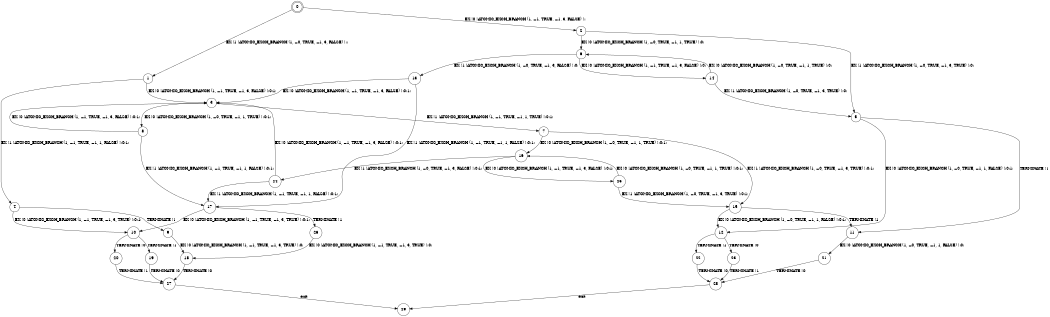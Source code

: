 digraph BCG {
size = "7, 10.5";
center = TRUE;
node [shape = circle];
0 [peripheries = 2];
0 -> 1 [label = "EX !1 !ATOMIC_EXCH_BRANCH (1, +0, TRUE, +1, 3, FALSE) !::"];
0 -> 2 [label = "EX !0 !ATOMIC_EXCH_BRANCH (1, +1, TRUE, +1, 3, FALSE) !::"];
1 -> 3 [label = "EX !0 !ATOMIC_EXCH_BRANCH (1, +1, TRUE, +1, 3, FALSE) !:0:1:"];
1 -> 4 [label = "EX !1 !ATOMIC_EXCH_BRANCH (1, +1, TRUE, +1, 1, FALSE) !:0:1:"];
2 -> 5 [label = "EX !1 !ATOMIC_EXCH_BRANCH (1, +0, TRUE, +1, 3, TRUE) !:0:"];
2 -> 6 [label = "EX !0 !ATOMIC_EXCH_BRANCH (1, +0, TRUE, +1, 1, TRUE) !:0:"];
3 -> 7 [label = "EX !1 !ATOMIC_EXCH_BRANCH (1, +1, TRUE, +1, 1, TRUE) !:0:1:"];
3 -> 8 [label = "EX !0 !ATOMIC_EXCH_BRANCH (1, +0, TRUE, +1, 1, TRUE) !:0:1:"];
4 -> 9 [label = "TERMINATE !1"];
4 -> 10 [label = "EX !0 !ATOMIC_EXCH_BRANCH (1, +1, TRUE, +1, 3, TRUE) !:0:1:"];
5 -> 11 [label = "TERMINATE !1"];
5 -> 12 [label = "EX !0 !ATOMIC_EXCH_BRANCH (1, +0, TRUE, +1, 1, FALSE) !:0:1:"];
6 -> 13 [label = "EX !1 !ATOMIC_EXCH_BRANCH (1, +0, TRUE, +1, 3, FALSE) !:0:"];
6 -> 14 [label = "EX !0 !ATOMIC_EXCH_BRANCH (1, +1, TRUE, +1, 3, FALSE) !:0:"];
7 -> 15 [label = "EX !1 !ATOMIC_EXCH_BRANCH (1, +0, TRUE, +1, 3, TRUE) !:0:1:"];
7 -> 16 [label = "EX !0 !ATOMIC_EXCH_BRANCH (1, +0, TRUE, +1, 1, TRUE) !:0:1:"];
8 -> 17 [label = "EX !1 !ATOMIC_EXCH_BRANCH (1, +1, TRUE, +1, 1, FALSE) !:0:1:"];
8 -> 3 [label = "EX !0 !ATOMIC_EXCH_BRANCH (1, +1, TRUE, +1, 3, FALSE) !:0:1:"];
9 -> 18 [label = "EX !0 !ATOMIC_EXCH_BRANCH (1, +1, TRUE, +1, 3, TRUE) !:0:"];
10 -> 19 [label = "TERMINATE !1"];
10 -> 20 [label = "TERMINATE !0"];
11 -> 21 [label = "EX !0 !ATOMIC_EXCH_BRANCH (1, +0, TRUE, +1, 1, FALSE) !:0:"];
12 -> 22 [label = "TERMINATE !1"];
12 -> 23 [label = "TERMINATE !0"];
13 -> 17 [label = "EX !1 !ATOMIC_EXCH_BRANCH (1, +1, TRUE, +1, 1, FALSE) !:0:1:"];
13 -> 3 [label = "EX !0 !ATOMIC_EXCH_BRANCH (1, +1, TRUE, +1, 3, FALSE) !:0:1:"];
14 -> 5 [label = "EX !1 !ATOMIC_EXCH_BRANCH (1, +0, TRUE, +1, 3, TRUE) !:0:"];
14 -> 6 [label = "EX !0 !ATOMIC_EXCH_BRANCH (1, +0, TRUE, +1, 1, TRUE) !:0:"];
15 -> 11 [label = "TERMINATE !1"];
15 -> 12 [label = "EX !0 !ATOMIC_EXCH_BRANCH (1, +0, TRUE, +1, 1, FALSE) !:0:1:"];
16 -> 24 [label = "EX !1 !ATOMIC_EXCH_BRANCH (1, +0, TRUE, +1, 3, FALSE) !:0:1:"];
16 -> 25 [label = "EX !0 !ATOMIC_EXCH_BRANCH (1, +1, TRUE, +1, 3, FALSE) !:0:1:"];
17 -> 26 [label = "TERMINATE !1"];
17 -> 10 [label = "EX !0 !ATOMIC_EXCH_BRANCH (1, +1, TRUE, +1, 3, TRUE) !:0:1:"];
18 -> 27 [label = "TERMINATE !0"];
19 -> 27 [label = "TERMINATE !0"];
20 -> 27 [label = "TERMINATE !1"];
21 -> 28 [label = "TERMINATE !0"];
22 -> 28 [label = "TERMINATE !0"];
23 -> 28 [label = "TERMINATE !1"];
24 -> 17 [label = "EX !1 !ATOMIC_EXCH_BRANCH (1, +1, TRUE, +1, 1, FALSE) !:0:1:"];
24 -> 3 [label = "EX !0 !ATOMIC_EXCH_BRANCH (1, +1, TRUE, +1, 3, FALSE) !:0:1:"];
25 -> 15 [label = "EX !1 !ATOMIC_EXCH_BRANCH (1, +0, TRUE, +1, 3, TRUE) !:0:1:"];
25 -> 16 [label = "EX !0 !ATOMIC_EXCH_BRANCH (1, +0, TRUE, +1, 1, TRUE) !:0:1:"];
26 -> 18 [label = "EX !0 !ATOMIC_EXCH_BRANCH (1, +1, TRUE, +1, 3, TRUE) !:0:"];
27 -> 29 [label = "exit"];
28 -> 29 [label = "exit"];
}
